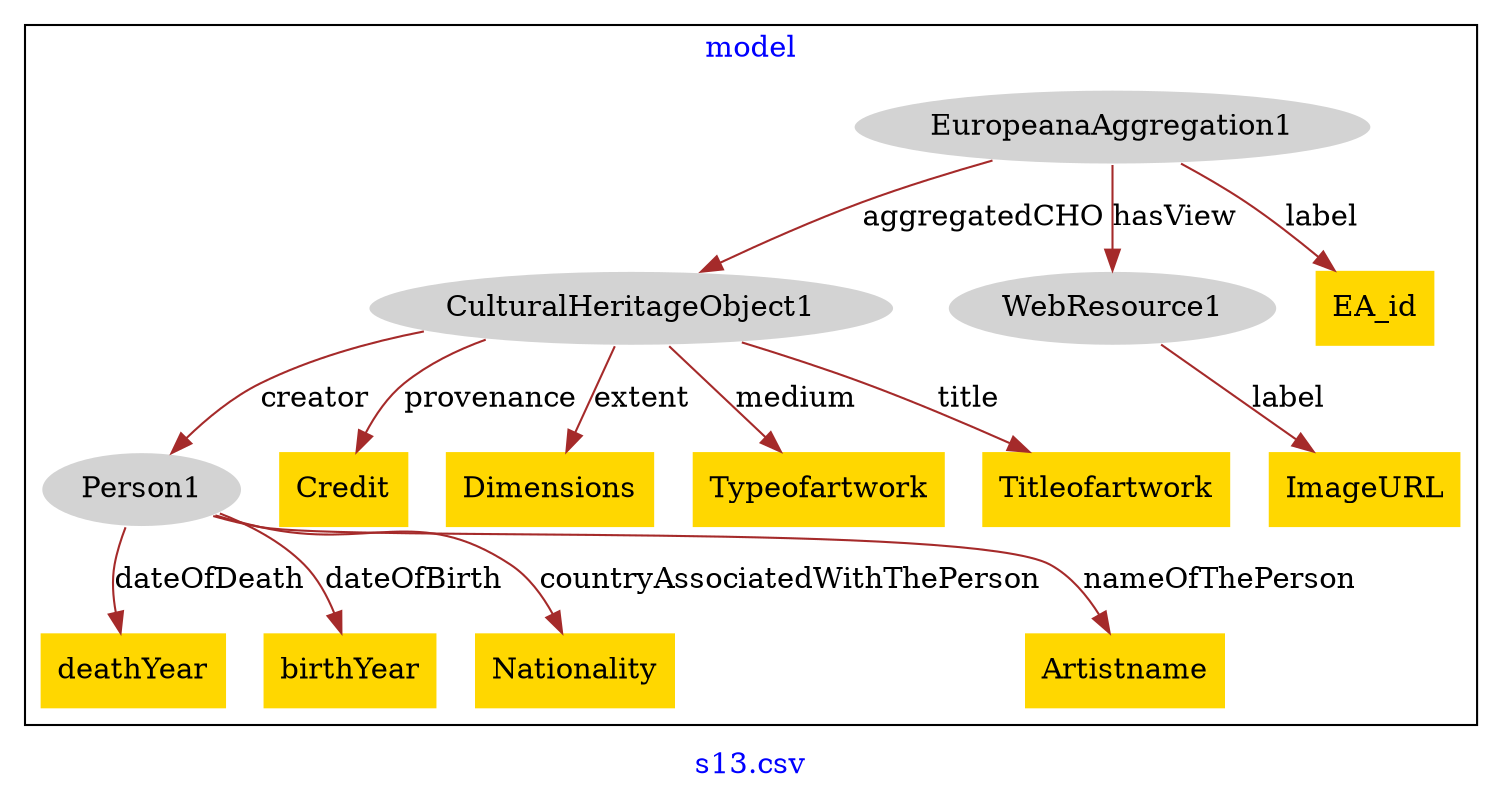 digraph n0 {
fontcolor="blue"
remincross="true"
label="s13.csv"
subgraph cluster {
label="model"
n2[style="filled",color="white",fillcolor="lightgray",label="CulturalHeritageObject1"];
n3[style="filled",color="white",fillcolor="lightgray",label="Person1"];
n4[style="filled",color="white",fillcolor="lightgray",label="EuropeanaAggregation1"];
n5[style="filled",color="white",fillcolor="lightgray",label="WebResource1"];
n6[shape="plaintext",style="filled",fillcolor="gold",label="EA_id"];
n7[shape="plaintext",style="filled",fillcolor="gold",label="ImageURL"];
n8[shape="plaintext",style="filled",fillcolor="gold",label="deathYear"];
n9[shape="plaintext",style="filled",fillcolor="gold",label="birthYear"];
n10[shape="plaintext",style="filled",fillcolor="gold",label="Nationality"];
n11[shape="plaintext",style="filled",fillcolor="gold",label="Artistname"];
n12[shape="plaintext",style="filled",fillcolor="gold",label="Credit"];
n13[shape="plaintext",style="filled",fillcolor="gold",label="Dimensions"];
n14[shape="plaintext",style="filled",fillcolor="gold",label="Typeofartwork"];
n15[shape="plaintext",style="filled",fillcolor="gold",label="Titleofartwork"];
}
n2 -> n3[color="brown",fontcolor="black",label="creator"]
n4 -> n2[color="brown",fontcolor="black",label="aggregatedCHO"]
n4 -> n5[color="brown",fontcolor="black",label="hasView"]
n4 -> n6[color="brown",fontcolor="black",label="label"]
n5 -> n7[color="brown",fontcolor="black",label="label"]
n3 -> n8[color="brown",fontcolor="black",label="dateOfDeath"]
n3 -> n9[color="brown",fontcolor="black",label="dateOfBirth"]
n3 -> n10[color="brown",fontcolor="black",label="countryAssociatedWithThePerson"]
n3 -> n11[color="brown",fontcolor="black",label="nameOfThePerson"]
n2 -> n12[color="brown",fontcolor="black",label="provenance"]
n2 -> n13[color="brown",fontcolor="black",label="extent"]
n2 -> n14[color="brown",fontcolor="black",label="medium"]
n2 -> n15[color="brown",fontcolor="black",label="title"]
}
